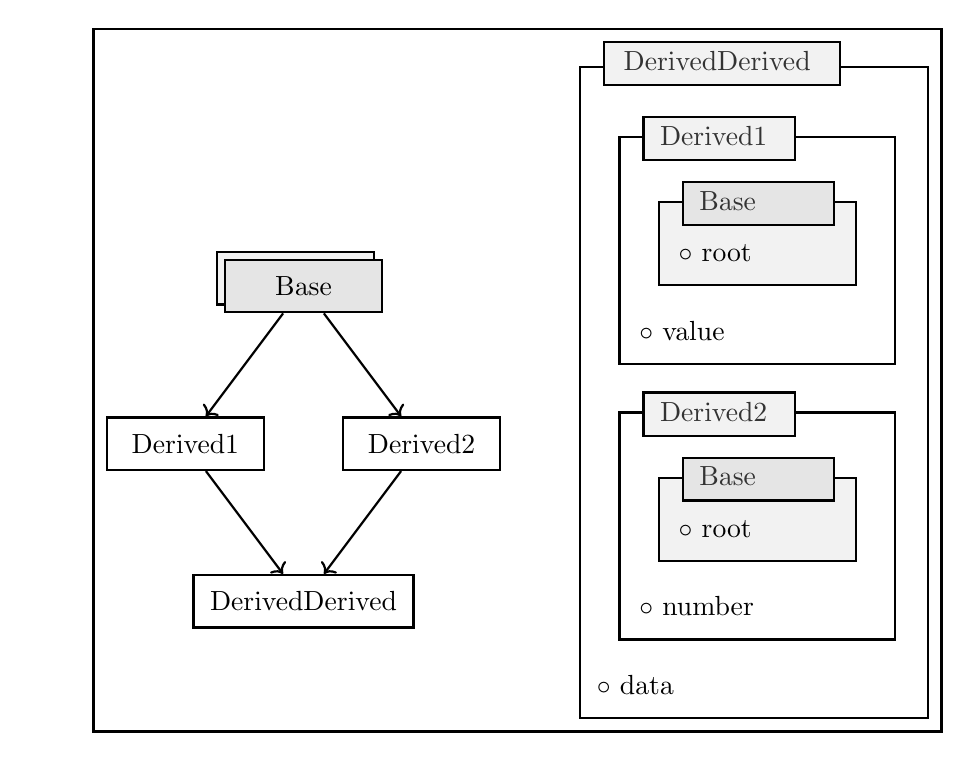\usetikzlibrary{backgrounds,positioning}
\usetikzlibrary{decorations.pathreplacing}
\usetikzlibrary{shapes}
\usetikzlibrary{shapes.multipart}
\usetikzlibrary{arrows}
\usetikzlibrary{decorations.markings}

% Usage: \tcolorlet{colorName}{bwColor}{colorColor}
% then define 'tPicColor' to have tikz pictures in color (if they use it).
%%\def\tPicColor{}
\newcommand{\tcolorlet}[3]{%
\ifdefined\tPicColor%
\colorlet{#1}{#3}%
\else%
\colorlet{#1}{#2}%
\fi%
}

%\resizebox {\columnwidth} {!} {    % (2) scale to exact column width
\begin{tikzpicture}[
      background rectangle/.style={fill=white,draw=black,line width=1pt}, show background rectangle,
]

\tcolorlet{fillTestcasetitle}{black!10}{yellow!50}
\tcolorlet{fillTesttitle}{black!5}{green!50}
\tcolorlet{fillTestcase}{black!5}{yellow!20}
\tcolorlet{fillTest}{black!0}{green!20}
\tcolorlet{fillTestsuite}{black!0}{brown!40}
\tikzstyle{fancytitle} =[draw, very thick, text=black!80, rectangle, inner xsep=6pt,yshift=7.2pt,right=0pt, minimum width=3cm]
\tikzstyle{modul} =[text=black!100, rectangle, inner sep=6pt]
\tikzstyle{cpp} =[fill=black!0, draw=black!100, thick]


% testcases layer

  \node at (-0.5cm,-5.5cm) (testcaseU) [modul,cpp,fill=fillTest, minimum width=3.5cm,anchor=south west] {%
        \begin{minipage}{4.0cm}
      \vskip7.5cm
      $\circ$ data\phantom{()}
    \end{minipage}%
  };
  \node[fancytitle,cpp,minimum width=3.0cm,fill=fillTesttitle,xshift=2ex,yshift=-1.5ex] at (testcaseU.north west) (testcaseUtitle) {
        \begin{minipage}{2.5cm}
      DerivedDerived\phantom{g}
    \end{minipage}%
  };


% tests layer

  \node at (0,-1cm) (testABody) [modul,cpp,minimum width=3.5cm,fill=fillTest,anchor=south west] {%
	\begin{minipage}{3.0cm}
      \vskip60pt
      $\circ$ value\phantom{()}
    \end{minipage}%
  };
  \node[fancytitle,cpp,minimum width=0.5cm,fill=fillTesttitle,anchor=north west,xshift=2ex] at (testABody.north west) (testATitle) {
	\begin{minipage}{1.5cm}
      Derived1\phantom{g}
    \end{minipage}%
  };

  \node at (0.5cm,0.0cm) (testXBody) [modul,cpp,minimum width=2.5cm,fill=fillTestcase,anchor=south west] {%
	\begin{minipage}{2.0cm}
      \vskip8pt
      $\circ$ root\phantom{()}
    \end{minipage}%
  };
  \node[fancytitle,cpp,minimum width=0.5cm,fill=fillTestcasetitle,anchor=north west,xshift=2ex] at (testXBody.north west) (testXTitle) {
	\begin{minipage}{1.5cm}
      Base\phantom{g}
    \end{minipage}%
  };



  \node at (0,-4.5cm) (testBBody) [modul,cpp,minimum width=3.5cm,fill=fillTest,anchor=south west] {%
	\begin{minipage}{3.0cm}
      \vskip60pt
      $\circ$ number\phantom{()}
    \end{minipage}%
  };
  \node[fancytitle,cpp,minimum width=0.5cm,fill=fillTesttitle,anchor=north west,xshift=2ex] at (testBBody.north west) (testBTitle) {
	\begin{minipage}{1.5cm}
      Derived2\phantom{g}
    \end{minipage}%
  };

  \node at (0.5cm,-3.5cm) (testYBody) [modul,cpp,minimum width=2.5cm,fill=fillTestcase,anchor=south west] {%
	\begin{minipage}{2.0cm}
      \vskip8pt
      $\circ$ root\phantom{()}
    \end{minipage}%
  };
  \node[fancytitle,cpp,minimum width=0.5cm,fill=fillTestcasetitle,anchor=north west,xshift=2ex] at (testYBody.north west) (testYTitle) {
	\begin{minipage}{1.5cm}
      Base\phantom{g}
    \end{minipage}%
  };


\node at (-4cm,-4.0cm) (DD) [modul,cpp,minimum width=2.5cm,fill=fillTest] 
  {DerivedDerived};

\node at (-5.5cm,-2.0cm) (D1) [modul,cpp,minimum width=2.0cm,fill=fillTest] 
  {Derived1};
\node at (-2.5cm,-2.0cm) (D2) [modul,cpp,minimum width=2.0cm,fill=fillTest] 
  {Derived2};

\node at (-4.1cm,0.1cm) (B1) [modul,cpp,minimum width=2.0cm,fill=fillTesttitle] 
  {Base};
\node at (-4.0cm,0.0cm) (B) [modul,cpp,minimum width=2.0cm,fill=fillTestcasetitle] 
  {Base};

\draw [->,thick] (B) -- (D1);
\draw [->,thick] (B) -- (D2);
\draw [->,thick] (D1) -- (DD);
\draw [->,thick] (D2) -- (DD);



\end{tikzpicture}
%} % resizebox
